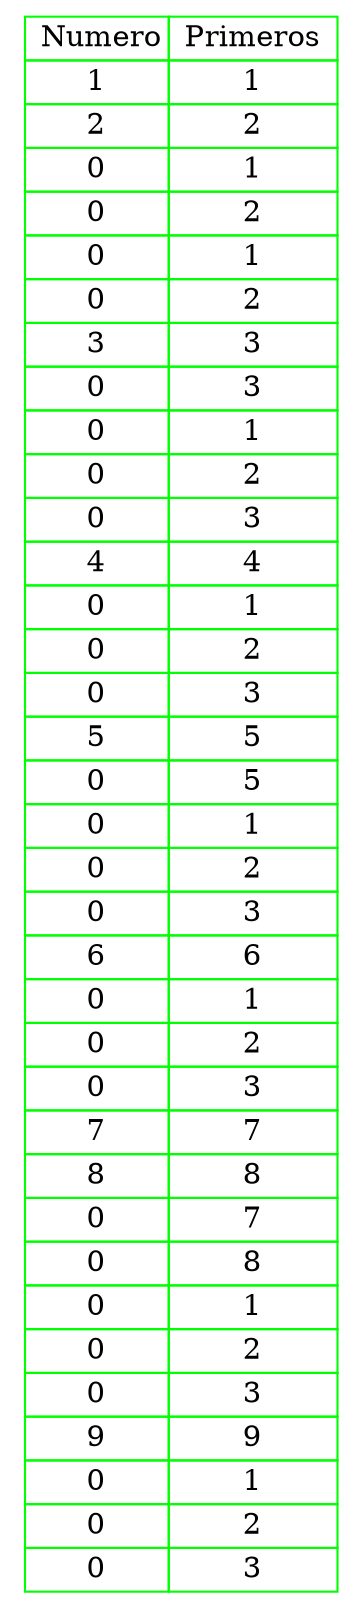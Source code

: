 digraph H {
tbl [
shape=plaintext 
label=<
<table border='0' cellborder='1' color='green' cellspacing='0'>
<tr><td> Numero</td><td> Primeros </td></tr><tr><td>1</td><td>1</td></tr>
<tr><td>2</td><td>2</td></tr>
<tr><td>0</td><td>1</td></tr>
<tr><td>0</td><td>2</td></tr>
<tr><td>0</td><td>1</td></tr>
<tr><td>0</td><td>2</td></tr>
<tr><td>3</td><td>3</td></tr>
<tr><td>0</td><td>3</td></tr>
<tr><td>0</td><td>1</td></tr>
<tr><td>0</td><td>2</td></tr>
<tr><td>0</td><td>3</td></tr>
<tr><td>4</td><td>4</td></tr>
<tr><td>0</td><td>1</td></tr>
<tr><td>0</td><td>2</td></tr>
<tr><td>0</td><td>3</td></tr>
<tr><td>5</td><td>5</td></tr>
<tr><td>0</td><td>5</td></tr>
<tr><td>0</td><td>1</td></tr>
<tr><td>0</td><td>2</td></tr>
<tr><td>0</td><td>3</td></tr>
<tr><td>6</td><td>6</td></tr>
<tr><td>0</td><td>1</td></tr>
<tr><td>0</td><td>2</td></tr>
<tr><td>0</td><td>3</td></tr>
<tr><td>7</td><td>7</td></tr>
<tr><td>8</td><td>8</td></tr>
<tr><td>0</td><td>7</td></tr>
<tr><td>0</td><td>8</td></tr>
<tr><td>0</td><td>1</td></tr>
<tr><td>0</td><td>2</td></tr>
<tr><td>0</td><td>3</td></tr>
<tr><td>9</td><td>9</td></tr>
<tr><td>0</td><td>1</td></tr>
<tr><td>0</td><td>2</td></tr>
<tr><td>0</td><td>3</td></tr>
</table> 
>];
}